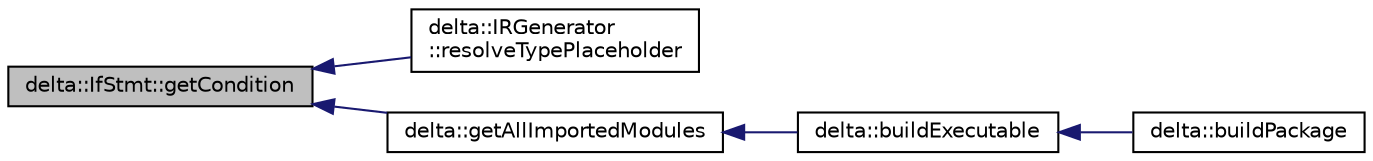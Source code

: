 digraph "delta::IfStmt::getCondition"
{
  edge [fontname="Helvetica",fontsize="10",labelfontname="Helvetica",labelfontsize="10"];
  node [fontname="Helvetica",fontsize="10",shape=record];
  rankdir="LR";
  Node2 [label="delta::IfStmt::getCondition",height=0.2,width=0.4,color="black", fillcolor="grey75", style="filled", fontcolor="black"];
  Node2 -> Node3 [dir="back",color="midnightblue",fontsize="10",style="solid",fontname="Helvetica"];
  Node3 [label="delta::IRGenerator\l::resolveTypePlaceholder",height=0.2,width=0.4,color="black", fillcolor="white", style="filled",URL="$classdelta_1_1_i_r_generator.html#a3dcb9317d090022c47d62a2df03c46f7"];
  Node2 -> Node4 [dir="back",color="midnightblue",fontsize="10",style="solid",fontname="Helvetica"];
  Node4 [label="delta::getAllImportedModules",height=0.2,width=0.4,color="black", fillcolor="white", style="filled",URL="$namespacedelta.html#a949f83e8840a11b90a369f9b2278ba0a"];
  Node4 -> Node5 [dir="back",color="midnightblue",fontsize="10",style="solid",fontname="Helvetica"];
  Node5 [label="delta::buildExecutable",height=0.2,width=0.4,color="black", fillcolor="white", style="filled",URL="$namespacedelta.html#aea63e33d3ee2ff18ad7c1fefd8bbeca2"];
  Node5 -> Node6 [dir="back",color="midnightblue",fontsize="10",style="solid",fontname="Helvetica"];
  Node6 [label="delta::buildPackage",height=0.2,width=0.4,color="black", fillcolor="white", style="filled",URL="$namespacedelta.html#a608f3203f47e224f518306b184b5cf60"];
}
